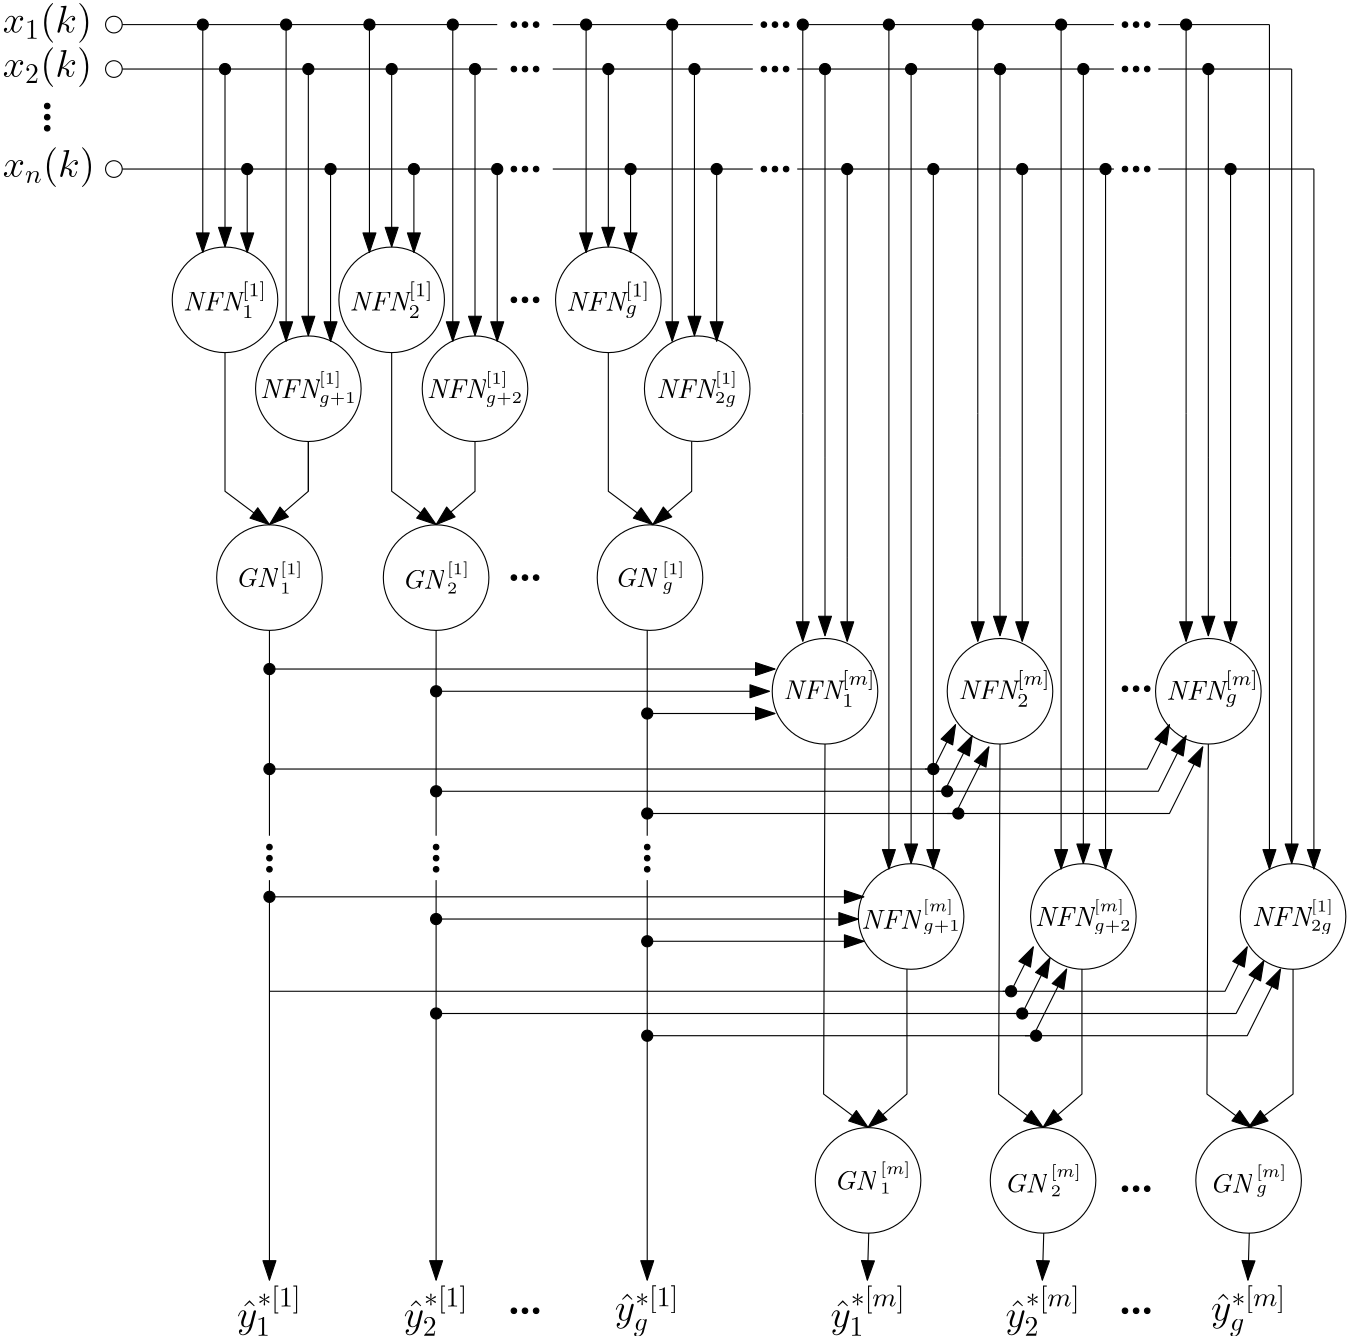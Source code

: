 <?xml version="1.0"?>
<!DOCTYPE ipe SYSTEM "ipe.dtd">
<ipe version="70107" creator="Ipe 7.2.2">
<info created="D:20160307200049" modified="D:20160307215729"/>
<ipestyle name="basic">
<symbol name="arrow/arc(spx)">
<path stroke="sym-stroke" fill="sym-stroke" pen="sym-pen">
0 0 m
-1 0.333 l
-1 -0.333 l
h
</path>
</symbol>
<symbol name="arrow/farc(spx)">
<path stroke="sym-stroke" fill="white" pen="sym-pen">
0 0 m
-1 0.333 l
-1 -0.333 l
h
</path>
</symbol>
<symbol name="arrow/ptarc(spx)">
<path stroke="sym-stroke" fill="sym-stroke" pen="sym-pen">
0 0 m
-1 0.333 l
-0.8 0 l
-1 -0.333 l
h
</path>
</symbol>
<symbol name="arrow/fptarc(spx)">
<path stroke="sym-stroke" fill="white" pen="sym-pen">
0 0 m
-1 0.333 l
-0.8 0 l
-1 -0.333 l
h
</path>
</symbol>
<symbol name="mark/circle(sx)" transformations="translations">
<path fill="sym-stroke">
0.6 0 0 0.6 0 0 e
0.4 0 0 0.4 0 0 e
</path>
</symbol>
<symbol name="mark/disk(sx)" transformations="translations">
<path fill="sym-stroke">
0.6 0 0 0.6 0 0 e
</path>
</symbol>
<symbol name="mark/fdisk(sfx)" transformations="translations">
<group>
<path fill="sym-fill">
0.5 0 0 0.5 0 0 e
</path>
<path fill="sym-stroke" fillrule="eofill">
0.6 0 0 0.6 0 0 e
0.4 0 0 0.4 0 0 e
</path>
</group>
</symbol>
<symbol name="mark/box(sx)" transformations="translations">
<path fill="sym-stroke" fillrule="eofill">
-0.6 -0.6 m
0.6 -0.6 l
0.6 0.6 l
-0.6 0.6 l
h
-0.4 -0.4 m
0.4 -0.4 l
0.4 0.4 l
-0.4 0.4 l
h
</path>
</symbol>
<symbol name="mark/square(sx)" transformations="translations">
<path fill="sym-stroke">
-0.6 -0.6 m
0.6 -0.6 l
0.6 0.6 l
-0.6 0.6 l
h
</path>
</symbol>
<symbol name="mark/fsquare(sfx)" transformations="translations">
<group>
<path fill="sym-fill">
-0.5 -0.5 m
0.5 -0.5 l
0.5 0.5 l
-0.5 0.5 l
h
</path>
<path fill="sym-stroke" fillrule="eofill">
-0.6 -0.6 m
0.6 -0.6 l
0.6 0.6 l
-0.6 0.6 l
h
-0.4 -0.4 m
0.4 -0.4 l
0.4 0.4 l
-0.4 0.4 l
h
</path>
</group>
</symbol>
<symbol name="mark/cross(sx)" transformations="translations">
<group>
<path fill="sym-stroke">
-0.43 -0.57 m
0.57 0.43 l
0.43 0.57 l
-0.57 -0.43 l
h
</path>
<path fill="sym-stroke">
-0.43 0.57 m
0.57 -0.43 l
0.43 -0.57 l
-0.57 0.43 l
h
</path>
</group>
</symbol>
<symbol name="arrow/fnormal(spx)">
<path stroke="sym-stroke" fill="white" pen="sym-pen">
0 0 m
-1 0.333 l
-1 -0.333 l
h
</path>
</symbol>
<symbol name="arrow/pointed(spx)">
<path stroke="sym-stroke" fill="sym-stroke" pen="sym-pen">
0 0 m
-1 0.333 l
-0.8 0 l
-1 -0.333 l
h
</path>
</symbol>
<symbol name="arrow/fpointed(spx)">
<path stroke="sym-stroke" fill="white" pen="sym-pen">
0 0 m
-1 0.333 l
-0.8 0 l
-1 -0.333 l
h
</path>
</symbol>
<symbol name="arrow/linear(spx)">
<path stroke="sym-stroke" pen="sym-pen">
-1 0.333 m
0 0 l
-1 -0.333 l
</path>
</symbol>
<symbol name="arrow/fdouble(spx)">
<path stroke="sym-stroke" fill="white" pen="sym-pen">
0 0 m
-1 0.333 l
-1 -0.333 l
h
-1 0 m
-2 0.333 l
-2 -0.333 l
h
</path>
</symbol>
<symbol name="arrow/double(spx)">
<path stroke="sym-stroke" fill="sym-stroke" pen="sym-pen">
0 0 m
-1 0.333 l
-1 -0.333 l
h
-1 0 m
-2 0.333 l
-2 -0.333 l
h
</path>
</symbol>
<pen name="heavier" value="0.8"/>
<pen name="fat" value="1.2"/>
<pen name="ultrafat" value="2"/>
<symbolsize name="large" value="5"/>
<symbolsize name="small" value="2"/>
<symbolsize name="tiny" value="1.1"/>
<arrowsize name="large" value="10"/>
<arrowsize name="small" value="5"/>
<arrowsize name="tiny" value="3"/>
<color name="red" value="1 0 0"/>
<color name="green" value="0 1 0"/>
<color name="blue" value="0 0 1"/>
<color name="yellow" value="1 1 0"/>
<color name="orange" value="1 0.647 0"/>
<color name="gold" value="1 0.843 0"/>
<color name="purple" value="0.627 0.125 0.941"/>
<color name="gray" value="0.745"/>
<color name="brown" value="0.647 0.165 0.165"/>
<color name="navy" value="0 0 0.502"/>
<color name="pink" value="1 0.753 0.796"/>
<color name="seagreen" value="0.18 0.545 0.341"/>
<color name="turquoise" value="0.251 0.878 0.816"/>
<color name="violet" value="0.933 0.51 0.933"/>
<color name="darkblue" value="0 0 0.545"/>
<color name="darkcyan" value="0 0.545 0.545"/>
<color name="darkgray" value="0.663"/>
<color name="darkgreen" value="0 0.392 0"/>
<color name="darkmagenta" value="0.545 0 0.545"/>
<color name="darkorange" value="1 0.549 0"/>
<color name="darkred" value="0.545 0 0"/>
<color name="lightblue" value="0.678 0.847 0.902"/>
<color name="lightcyan" value="0.878 1 1"/>
<color name="lightgray" value="0.827"/>
<color name="lightgreen" value="0.565 0.933 0.565"/>
<color name="lightyellow" value="1 1 0.878"/>
<dashstyle name="dashed" value="[4] 0"/>
<dashstyle name="dotted" value="[1 3] 0"/>
<dashstyle name="dash dotted" value="[4 2 1 2] 0"/>
<dashstyle name="dash dot dotted" value="[4 2 1 2 1 2] 0"/>
<textsize name="large" value="\large"/>
<textsize name="Large" value="\Large"/>
<textsize name="LARGE" value="\LARGE"/>
<textsize name="huge" value="\huge"/>
<textsize name="Huge" value="\Huge"/>
<textsize name="small" value="\small"/>
<textsize name="footnote" value="\footnotesize"/>
<textsize name="tiny" value="\tiny"/>
<textstyle name="center" begin="\begin{center}" end="\end{center}"/>
<textstyle name="itemize" begin="\begin{itemize}" end="\end{itemize}"/>
<textstyle name="item" begin="\begin{itemize}\item{}" end="\end{itemize}"/>
<gridsize name="4 pts" value="4"/>
<gridsize name="8 pts (~3 mm)" value="8"/>
<gridsize name="16 pts (~6 mm)" value="16"/>
<gridsize name="32 pts (~12 mm)" value="32"/>
<gridsize name="10 pts (~3.5 mm)" value="10"/>
<gridsize name="20 pts (~7 mm)" value="20"/>
<gridsize name="14 pts (~5 mm)" value="14"/>
<gridsize name="28 pts (~10 mm)" value="28"/>
<gridsize name="56 pts (~20 mm)" value="56"/>
<anglesize name="90 deg" value="90"/>
<anglesize name="60 deg" value="60"/>
<anglesize name="45 deg" value="45"/>
<anglesize name="30 deg" value="30"/>
<anglesize name="22.5 deg" value="22.5"/>
<opacity name="10%" value="0.1"/>
<opacity name="30%" value="0.3"/>
<opacity name="50%" value="0.5"/>
<opacity name="75%" value="0.75"/>
<tiling name="falling" angle="-60" step="4" width="1"/>
<tiling name="rising" angle="30" step="4" width="1"/>
</ipestyle>
<page>
<layer name="alpha"/>
<layer name="beta"/>
<view layers="alpha beta" active="beta"/>
<path layer="alpha" matrix="1 0 0 1 -12 16" stroke="black">
3 0 0 3 68 752 e
</path>
<path stroke="black">
59 768 m
194 768 l
</path>
<text matrix="1 0 0 1 -68 -54.898" transformations="translations" pos="84 820" stroke="black" type="label" width="33.173" height="10.756" depth="3.59" valign="baseline" size="Large">$x_n(k)$</text>
<path matrix="1 0 0 1 -12 52" stroke="black">
3 0 0 3 68 752 e
</path>
<path stroke="black">
59 804 m
194 804 l
</path>
<text matrix="1 0 0 1 -68 -18.898" transformations="translations" pos="84 820" stroke="black" type="label" width="32.175" height="10.756" depth="3.59" valign="baseline" size="Large">$x_2(k)$</text>
<path matrix="1 0 0 1 -12 68" stroke="black">
3 0 0 3 68 752 e
</path>
<path stroke="black">
59 820 m
194 820 l
</path>
<text matrix="1 0 0 1 -68 -2.898" transformations="translations" pos="84 820" stroke="black" type="label" width="32.175" height="10.756" depth="3.59" valign="baseline" size="Large">$x_1(k)$</text>
<group matrix="0 1 -1 0 748 682.685">
<path matrix="1 0 0 1 -136 152" stroke="black" fill="black">
1 0 0 1 236 564 e
</path>
<path matrix="1 0 0 1 -132 152" stroke="black" fill="black">
1 0 0 1 236 564 e
</path>
<path matrix="1 0 0 1 -128 152" stroke="black" fill="black">
1 0 0 1 236 564 e
</path>
</group>
<group matrix="1 0 0 1 100 4.9185">
<path matrix="1 0 0 1 -136 152" stroke="black" fill="black">
1 0 0 1 236 564 e
</path>
<path matrix="1 0 0 1 -132 152" stroke="black" fill="black">
1 0 0 1 236 564 e
</path>
<path matrix="1 0 0 1 -128 152" stroke="black" fill="black">
1 0 0 1 236 564 e
</path>
</group>
<path stroke="black" cap="1">
88 744 m
88 744 l
</path>
<group>
<path matrix="1 0 0 1 0 -4" stroke="black" arrow="normal/normal">
96 808 m
96 744 l
</path>
<path stroke="black" arrow="normal/normal">
88 820 m
88 738 l
</path>
<path stroke="black" arrow="normal/normal">
104 768 m
104 738 l
</path>
</group>
<text matrix="1 0 0 1 92.8525 157.037" transformations="translations" pos="48 560" stroke="black" type="label" width="30.295" height="10.412" depth="2.65" valign="baseline">\it{NFN}$_2^{[1]}$</text>
<text matrix="1 0 0 1 170.852 156.975" transformations="translations" pos="48 560" stroke="black" type="label" width="30.295" height="10.406" depth="2.52" valign="baseline">\it{NFN}$_g^{[1]}$</text>
<path matrix="1 0 0 1 2 0" stroke="black" arrow="normal/normal">
124 804 m
124 708 l
</path>
<path matrix="1 0 0 1 2 0" stroke="black" arrow="normal/normal">
116 820 m
116 706 l
</path>
<path matrix="1 0 0 1 2 0" stroke="black" arrow="normal/normal">
132 768 m
132 706 l
</path>
<path matrix="1 0 0 1 -10 2" stroke="black">
136 668 m
136 650 l
</path>
<path stroke="black" arrow="normal/normal">
96 702 m
96 652 l
112 640 l
</path>
<path stroke="black" arrow="normal/normal">
126 670 m
126 652 l
112 640 l
</path>
<path matrix="1 0 0 1 60 0" stroke="black" arrow="normal/normal">
96 702 m
96 652 l
112 640 l
</path>
<path matrix="1 0 0 1 60 0" stroke="black" arrow="normal/normal">
126 670 m
126 652 l
112 640 l
</path>
<path matrix="1 0 0 1 -40 60.9185" stroke="black">
19 0 0 19 136 660 e
</path>
<text matrix="1 0 0 1 32.8525 157.037" transformations="translations" pos="48 560" stroke="black" type="label" width="30.295" height="10.412" depth="2.65" valign="baseline">\it{NFN}$_1^{[1]}$</text>
<path matrix="1 0 0 1 -10 28.9185" stroke="black">
19 0 0 19 136 660 e
</path>
<path matrix="1 0 0 1 36 -39.0815" stroke="black">
19 0 0 19 136 660 e
</path>
<group>
<path matrix="1 0 0 1 20 60.9185" stroke="black">
19 0 0 19 136 660 e
</path>
<path matrix="1 0 0 1 60 -4" stroke="black" arrow="normal/normal">
96 808 m
96 744 l
</path>
<path matrix="1 0 0 1 60 0" stroke="black" arrow="normal/normal">
88 820 m
88 738 l
</path>
<path matrix="1 0 0 1 60 0" stroke="black" arrow="normal/normal">
104 768 m
104 738 l
</path>
</group>
<path matrix="1 0 0 1 97.9995 60.9185" stroke="black">
19 0 0 19 136 660 e
</path>
<path matrix="1 0 0 1 138 -4" stroke="black" arrow="normal/normal">
96 808 m
96 744 l
</path>
<path matrix="1 0 0 1 138 0" stroke="black" arrow="normal/normal">
88 820 m
88 738 l
</path>
<path matrix="1 0 0 1 138 0" stroke="black" arrow="normal/normal">
104 768 m
104 738 l
</path>
<path matrix="1 0 0 1 62 0" stroke="black" arrow="normal/normal">
124 804 m
124 708 l
</path>
<path matrix="1 0 0 1 62 0" stroke="black" arrow="normal/normal">
116 820 m
116 706 l
</path>
<path matrix="1 0 0 1 62 0" stroke="black" arrow="normal/normal">
132 768 m
132 706 l
</path>
<path matrix="1 0 0 1 141 0" stroke="black" arrow="normal/normal">
124 804 m
124 708 l
</path>
<path matrix="1 0 0 1 141 0" stroke="black" arrow="normal/normal">
116 820 m
116 706 l
</path>
<path matrix="1 0 0 1 141 0" stroke="black" arrow="normal/normal">
132 768 m
132 706 l
</path>
<group matrix="1 0 0 1 190 52">
<path matrix="1 0 0 1 -136 152" stroke="black" fill="black">
1 0 0 1 236 564 e
</path>
<path matrix="1 0 0 1 -132 152" stroke="black" fill="black">
1 0 0 1 236 564 e
</path>
<path matrix="1 0 0 1 -128 152" stroke="black" fill="black">
1 0 0 1 236 564 e
</path>
</group>
<group matrix="1 0 0 1 190 88">
<path matrix="1 0 0 1 -136 152" stroke="black" fill="black">
1 0 0 1 236 564 e
</path>
<path matrix="1 0 0 1 -132 152" stroke="black" fill="black">
1 0 0 1 236 564 e
</path>
<path matrix="1 0 0 1 -128 152" stroke="black" fill="black">
1 0 0 1 236 564 e
</path>
</group>
<group matrix="1 0 0 1 190 104">
<path matrix="1 0 0 1 -136 152" stroke="black" fill="black">
1 0 0 1 236 564 e
</path>
<path matrix="1 0 0 1 -132 152" stroke="black" fill="black">
1 0 0 1 236 564 e
</path>
<path matrix="1 0 0 1 -128 152" stroke="black" fill="black">
1 0 0 1 236 564 e
</path>
</group>
<group matrix="1 0 0 1 100 52">
<path matrix="1 0 0 1 -136 152" stroke="black" fill="black">
1 0 0 1 236 564 e
</path>
<path matrix="1 0 0 1 -132 152" stroke="black" fill="black">
1 0 0 1 236 564 e
</path>
<path matrix="1 0 0 1 -128 152" stroke="black" fill="black">
1 0 0 1 236 564 e
</path>
</group>
<group matrix="1 0 0 1 100 104">
<path matrix="1 0 0 1 -136 152" stroke="black" fill="black">
1 0 0 1 236 564 e
</path>
<path matrix="1 0 0 1 -132 152" stroke="black" fill="black">
1 0 0 1 236 564 e
</path>
<path matrix="1 0 0 1 -128 152" stroke="black" fill="black">
1 0 0 1 236 564 e
</path>
</group>
<group matrix="1 0 0 1 100 88">
<path matrix="1 0 0 1 -136 152" stroke="black" fill="black">
1 0 0 1 236 564 e
</path>
<path matrix="1 0 0 1 -132 152" stroke="black" fill="black">
1 0 0 1 236 564 e
</path>
<path matrix="1 0 0 1 -128 152" stroke="black" fill="black">
1 0 0 1 236 564 e
</path>
</group>
<path matrix="1 0 0 1 6 0" stroke="black">
208 820 m
280 820 l
280 820 l
</path>
<path matrix="1 0 0 1 6 0" stroke="black">
208 804 m
280 804 l
</path>
<path matrix="1 0 0 1 6 0" stroke="black">
208 768 m
280 768 l
</path>
<path stroke="black">
112 602 m
112 528 l
</path>
<path stroke="black">
172 602 m
172 528 l
</path>
<path stroke="black">
248 602 m
248 528 l
</path>
<group matrix="1 0 0 1 320 -135.082">
<path matrix="1 0 0 1 -136 152" stroke="black" fill="black">
1 0 0 1 236 564 e
</path>
<path matrix="1 0 0 1 -132 152" stroke="black" fill="black">
1 0 0 1 236 564 e
</path>
<path matrix="1 0 0 1 -128 152" stroke="black" fill="black">
1 0 0 1 236 564 e
</path>
</group>
<text matrix="1 0 0 1 311.853 17.037" transformations="translations" pos="48 560" stroke="black" type="label" width="33.393" height="10.412" depth="2.65" valign="baseline">\it{NFN}$_2^{[m]}$</text>
<text matrix="1 0 0 1 386.852 16.975" transformations="translations" pos="48 560" stroke="black" type="label" width="33.393" height="10.406" depth="2.52" valign="baseline">\it{NFN}$_g^{[m]}$</text>
<text matrix="1 0 0 1 248.852 17.037" transformations="translations" pos="48 560" stroke="black" type="label" width="33.393" height="10.412" depth="2.65" valign="baseline">\it{NFN}$_1^{[m]}$</text>
<group>
<path matrix="1 0 0 1 138 0" stroke="black" arrow="normal/normal">
96 702 m
96 652 l
112 640 l
</path>
<path matrix="1 0 0 1 138 0" stroke="black" arrow="normal/normal">
126 670 m
126 652 l
112 640 l
</path>
</group>
<path stroke="black" arrow="normal/normal">
172 580 m
292 580 l
</path>
<path stroke="black" arrow="normal/normal">
112 588 m
294 588 l
</path>
<path stroke="black" arrow="normal/normal">
248 572 m
294 572 l
</path>
<path matrix="1 0 0 1 176 -80" stroke="black">
19 0 0 19 136 660 e
</path>
<path matrix="1 0 0 1 314 -80" stroke="black">
19 0 0 19 136 660 e
</path>
<path matrix="1 0 0 1 239 -80" stroke="black">
19 0 0 19 136 660 e
</path>
<group matrix="1 0 0 1 248.5 -186">
<path matrix="1 0 0 1 96 24.9185" stroke="black">
19 0 0 19 136 660 e
</path>
<group matrix="1 0 0 1 2.15985 0">
<text matrix="1 0 0 1 167.049 121.514" transformations="translations" pos="48 560" stroke="black" type="label" width="21.314" height="6.808" depth="0" valign="baseline">\it{NFN}</text>
<text matrix="1 0 0 1 -27.726 -57.8545" transformations="translations" pos="264 740" stroke="black" type="label" width="8.357" height="9.066" depth="3.52" valign="baseline" size="small">$_{2g}^{[1]}$</text>
</group>
</group>
<path matrix="1 0 0 1 207 -161.082" stroke="black">
19 0 0 19 136 660 e
</path>
<path stroke="black" arrow="normal/normal">
348 552 m
428 552 l
436 568 l
</path>
<path stroke="black" arrow="normal/normal">
356 536 m
436 536 l
448 560 l
</path>
<path stroke="black" arrow="normal/normal">
352 544 m
432 544 l
442 564 l
</path>
<path stroke="black" arrow="normal/normal">
112 552 m
351 552 l
359 568 l
</path>
<path stroke="black" arrow="normal/normal">
248 536 m
359 536 l
371 560 l
</path>
<path stroke="black" arrow="normal/normal">
172 544 m
355 544 l
365 564 l
</path>
<path matrix="1 0 0 1 0 -10" stroke="black" arrow="normal/normal">
172 508 m
324 508 l
</path>
<path matrix="1 0 0 1 0 -10" stroke="black" arrow="normal/normal">
112 516 m
326 516 l
</path>
<path matrix="1 0 0 1 0 -10" stroke="black" arrow="normal/normal">
248 500 m
326 500 l
</path>
<path matrix="1 0 0 1 269 -161.082" stroke="black">
19 0 0 19 136 660 e
</path>
<path matrix="1 0 0 1 50 28.9185" stroke="black">
19 0 0 19 136 660 e
</path>
<path matrix="1 0 0 1 130 28.9185" stroke="black">
19 0 0 19 136 660 e
</path>
<path matrix="1 0 0 1 -24 -39.0815" stroke="black">
19 0 0 19 136 660 e
</path>
<path matrix="1 0 0 1 113 -39.0815" stroke="black">
19 0 0 19 136 660 e
</path>
<group>
<text matrix="1 0 0 1 60.5937 125.515" transformations="translations" pos="48 560" stroke="black" type="label" width="21.314" height="6.808" depth="0" valign="baseline">\it{NFN}</text>
<text matrix="1 0 0 1 -134.182 -53.8545" transformations="translations" pos="264 740" stroke="black" type="label" width="13.588" height="9.066" depth="3.52" valign="baseline" size="small">$_{g+1}^{[1]}$</text>
</group>
<group>
<text matrix="1 0 0 1 120.594 125.514" transformations="translations" pos="48 560" stroke="black" type="label" width="21.314" height="6.808" depth="0" valign="baseline">\it{NFN}</text>
<text matrix="1 0 0 1 -74.1816 -53.8545" transformations="translations" pos="264 740" stroke="black" type="label" width="13.588" height="9.066" depth="3.52" valign="baseline" size="small">$_{g+2}^{[1]}$</text>
</group>
<group>
<text matrix="1 0 0 1 203.209 125.514" transformations="translations" pos="48 560" stroke="black" type="label" width="21.314" height="6.808" depth="0" valign="baseline">\it{NFN}</text>
<text matrix="1 0 0 1 8.43385 -53.8545" transformations="translations" pos="264 740" stroke="black" type="label" width="8.357" height="9.066" depth="3.52" valign="baseline" size="small">$_{2g}^{[1]}$</text>
</group>
<group matrix="1 0 0 1 0 -0.579">
<text matrix="1 0 0 1 51.7091 58.0935" transformations="translations" pos="48 560" stroke="black" type="label" width="15.113" height="6.808" depth="0" valign="baseline">\it{GN}</text>
<text matrix="1 0 0 1 -148.066 -121.855" transformations="translations" pos="264 740" stroke="black" type="label" width="8.357" height="9.064" depth="2.36" valign="baseline" size="small">$_{1}^{[1]}$</text>
</group>
<group matrix="1 0 0 1 -0.00025 -0.5785">
<text matrix="1 0 0 1 111.709 57.515" transformations="translations" pos="48 560" stroke="black" type="label" width="15.113" height="6.808" depth="0" valign="baseline">\it{GN}</text>
<text matrix="1 0 0 1 -88.0656 -121.855" transformations="translations" pos="264 740" stroke="black" type="label" width="8.357" height="9.064" depth="2.36" valign="baseline" size="small">$_{2}^{[1]}$</text>
</group>
<group matrix="1 0 0 1 -0.5002 -0.0005">
<text matrix="1 0 0 1 188.709 57.515" transformations="translations" pos="48 560" stroke="black" type="label" width="15.113" height="6.808" depth="0" valign="baseline">\it{GN}</text>
<text matrix="1 0 0 1 -10.0656 -122.495" transformations="translations" pos="264 740" stroke="black" type="label" width="8.357" height="9.067" depth="2.24" valign="baseline" size="small">$_{g}^{[1]}$</text>
</group>
<group matrix="0 1 -1 0 828 415.918">
<path matrix="1 0 0 1 -136 152" stroke="black" fill="black">
1 0 0 1 236 564 e
</path>
<path matrix="1 0 0 1 -132 152" stroke="black" fill="black">
1 0 0 1 236 564 e
</path>
<path matrix="1 0 0 1 -128 152" stroke="black" fill="black">
1 0 0 1 236 564 e
</path>
</group>
<group matrix="0 1 -1 0 888 415.918">
<path matrix="1 0 0 1 -136 152" stroke="black" fill="black">
1 0 0 1 236 564 e
</path>
<path matrix="1 0 0 1 -132 152" stroke="black" fill="black">
1 0 0 1 236 564 e
</path>
<path matrix="1 0 0 1 -128 152" stroke="black" fill="black">
1 0 0 1 236 564 e
</path>
</group>
<group matrix="0 1 -1 0 964 415.918">
<path matrix="1 0 0 1 -136 152" stroke="black" fill="black">
1 0 0 1 236 564 e
</path>
<path matrix="1 0 0 1 -132 152" stroke="black" fill="black">
1 0 0 1 236 564 e
</path>
<path matrix="1 0 0 1 -128 152" stroke="black" fill="black">
1 0 0 1 236 564 e
</path>
</group>
<path stroke="black" arrow="normal/normal">
112 512 m
112 368 l
</path>
<path stroke="black" arrow="normal/normal">
172 512 m
172 368 l
</path>
<path stroke="black" arrow="normal/normal">
248 512 m
248 368 l
</path>
<group matrix="1 0 0 1 -0.5001 -1">
<text matrix="1 0 0 1 277.594 -64.485" transformations="translations" pos="48 560" stroke="black" type="label" width="21.314" height="6.808" depth="0" valign="baseline">\it{NFN}</text>
<text matrix="1 0 0 1 83.8185 -242.855" transformations="translations" pos="264 740" stroke="black" type="label" width="13.588" height="9.066" depth="3.52" valign="baseline" size="small">$_{g+1}^{[m]}$</text>
</group>
<group matrix="1 0 0 1 0.0001 0">
<text matrix="1 0 0 1 339.593 -64.486" transformations="translations" pos="48 560" stroke="black" type="label" width="21.314" height="6.808" depth="0" valign="baseline">\it{NFN}</text>
<text matrix="1 0 0 1 144.818 -243.855" transformations="translations" pos="264 740" stroke="black" type="label" width="13.588" height="9.066" depth="3.52" valign="baseline" size="small">$_{g+2}^{[m]}$</text>
</group>
<text matrix="1 0 0 1 67.934 -338.434" transformations="translations" pos="264 740" stroke="black" type="label" width="11.242" height="9.064" depth="2.36" valign="baseline" size="small">$_{1}^{[m]}$</text>
<path stroke="black" arrow="normal/normal">
312 561 m
311.5 435 l
327.5 423 l
</path>
<path matrix="1 0 0 1 215.5 -217" stroke="black" arrow="normal/normal">
126 697 m
126 652 l
112 640 l
</path>
<path matrix="1 0 0 1 191.5 -256.082" stroke="black">
19 0 0 19 136 660 e
</path>
<text matrix="1 0 0 1 267.209 -159.486" transformations="translations" pos="48 560" stroke="black" type="label" width="15.113" height="6.808" depth="0" valign="baseline">\it{GN}</text>
<path matrix="1 0 0 1 63 0" stroke="black" arrow="normal/normal">
312 561 m
311.5 435 l
327.5 423 l
</path>
<path matrix="1 0 0 1 278.5 -217" stroke="black" arrow="normal/normal">
126 697 m
126 652 l
112 640 l
</path>
<path matrix="1 0 0 1 254.5 -256.082" stroke="black">
19 0 0 19 136 660 e
</path>
<path matrix="1 0 0 1 328.5 -256.082" stroke="black">
19 0 0 19 136 660 e
</path>
<path matrix="1 0 0 1 138 0" stroke="black" arrow="normal/normal">
312 561 m
311.5 435 l
327.5 423 l
</path>
<path matrix="1 0 0 1 352.5 -217" stroke="black" arrow="normal/normal">
128 697 m
128 652 l
112 640 l
</path>
<path matrix="1 0 0 1 28 -80" stroke="black" arrow="normal/normal">
348 552 m
428 552 l
436 568 l
</path>
<path matrix="1 0 0 1 28 -80" stroke="black" arrow="normal/normal">
356 536 m
436 536 l
448 560 l
</path>
<path matrix="1 0 0 1 28 -80" stroke="black" arrow="normal/normal">
352 544 m
432 544 l
442 563 l
</path>
<path stroke="black" arrow="normal/normal">
112 472 m
379 472 l
387 488 l
</path>
<path stroke="black" arrow="normal/normal">
248 456 m
387 456 l
399 480 l
</path>
<path stroke="black" arrow="normal/normal">
172 464 m
383 464 l
393 484 l
</path>
<path stroke="black">
302 820 m
416 820 l
</path>
<group matrix="1 0 0 1 2 0">
<path matrix="1 0 0 1 352 -144" stroke="black" arrow="normal/normal">
96 808 m
96 744 l
</path>
<path matrix="1 0 0 1 352 -140" stroke="black" arrow="normal/normal">
88 820 m
88 738 l
</path>
<path matrix="1 0 0 1 352 -140" stroke="black" arrow="normal/normal">
104 768 m
104 738 l
</path>
<path stroke="black">
440 680 m
440 820 l
</path>
<path stroke="black">
448 664 m
448 804 l
</path>
<path stroke="black">
456 628 m
456 768 l
</path>
</group>
<group matrix="1 0 0 1 -73 0">
<path matrix="1 0 0 1 352 -144" stroke="black" arrow="normal/normal">
96 808 m
96 744 l
</path>
<path matrix="1 0 0 1 352 -140" stroke="black" arrow="normal/normal">
88 820 m
88 738 l
</path>
<path matrix="1 0 0 1 352 -140" stroke="black" arrow="normal/normal">
104 768 m
104 738 l
</path>
<path stroke="black">
440 680 m
440 820 l
</path>
<path stroke="black">
448 664 m
448 804 l
</path>
<path stroke="black">
456 628 m
456 768 l
</path>
</group>
<group matrix="1 0 0 1 -136 0">
<path matrix="1 0 0 1 352 -144" stroke="black" arrow="normal/normal">
96 808 m
96 744 l
</path>
<path matrix="1 0 0 1 352 -140" stroke="black" arrow="normal/normal">
88 820 m
88 738 l
</path>
<path matrix="1 0 0 1 352 -140" stroke="black" arrow="normal/normal">
104 768 m
104 738 l
</path>
<path stroke="black">
440 680 m
440 820 l
</path>
<path stroke="black">
448 664 m
448 804 l
</path>
<path stroke="black">
456 628 m
456 768 l
</path>
</group>
<path stroke="black">
302 804 m
416 804 l
</path>
<path stroke="black">
302 768 m
416 768 l
</path>
<path matrix="1 0 0 1 1 0" stroke="black" arrow="normal/normal">
404 804 m
404 518 l
</path>
<path matrix="1 0 0 1 1 0" stroke="black" arrow="normal/normal">
396 820 m
396 516 l
</path>
<path matrix="1 0 0 1 1 0" stroke="black" arrow="normal/normal">
412 768 m
412 516 l
</path>
<path matrix="1 0 0 1 -61 0" stroke="black" arrow="normal/normal">
404 804 m
404 518 l
</path>
<path matrix="1 0 0 1 -61 0" stroke="black" arrow="normal/normal">
396 820 m
396 516 l
</path>
<path matrix="1 0 0 1 -61 0" stroke="black" arrow="normal/normal">
412 768 m
412 516 l
</path>
<path matrix="1 0 0 1 76 0" stroke="black" arrow="normal/normal">
404 804 m
404 518 l
</path>
<path matrix="1 0 0 1 76 0" stroke="black" arrow="normal/normal">
396 820 m
396 516 l
</path>
<path matrix="1 0 0 1 76 0" stroke="black" arrow="normal/normal">
412 768 m
412 516 l
</path>
<group matrix="1 0 0 1 320 52">
<path matrix="1 0 0 1 -136 152" stroke="black" fill="black">
1 0 0 1 236 564 e
</path>
<path matrix="1 0 0 1 -132 152" stroke="black" fill="black">
1 0 0 1 236 564 e
</path>
<path matrix="1 0 0 1 -128 152" stroke="black" fill="black">
1 0 0 1 236 564 e
</path>
</group>
<group matrix="1 0 0 1 320 88">
<path matrix="1 0 0 1 -136 152" stroke="black" fill="black">
1 0 0 1 236 564 e
</path>
<path matrix="1 0 0 1 -132 152" stroke="black" fill="black">
1 0 0 1 236 564 e
</path>
<path matrix="1 0 0 1 -128 152" stroke="black" fill="black">
1 0 0 1 236 564 e
</path>
</group>
<group matrix="1 0 0 1 320 104">
<path matrix="1 0 0 1 -136 152" stroke="black" fill="black">
1 0 0 1 236 564 e
</path>
<path matrix="1 0 0 1 -132 152" stroke="black" fill="black">
1 0 0 1 236 564 e
</path>
<path matrix="1 0 0 1 -128 152" stroke="black" fill="black">
1 0 0 1 236 564 e
</path>
</group>
<path stroke="black">
432 768 m
488 768 l
</path>
<path stroke="black">
432 804 m
480 804 l
</path>
<path stroke="black">
432 820 m
472 820 l
</path>
<group matrix="1 0 0 1 1.3075 -1">
<text matrix="1 0 0 1 127.934 -338.434" transformations="translations" pos="264 740" stroke="black" type="label" width="11.242" height="9.064" depth="2.36" valign="baseline" size="small">$_{2}^{[m]}$</text>
<text matrix="1 0 0 1 327.209 -159.486" transformations="translations" pos="48 560" stroke="black" type="label" width="15.113" height="6.808" depth="0" valign="baseline">\it{GN}</text>
</group>
<group matrix="1 0 0 1 3.3075 2.9385">
<text matrix="1 0 0 1 199.934 -342.434" transformations="translations" pos="264 740" stroke="black" type="label" width="11.242" height="9.067" depth="2.24" valign="baseline" size="small">$_{g}^{[m]}$</text>
<text matrix="1 0 0 1 399.209 -163.486" transformations="translations" pos="48 560" stroke="black" type="label" width="15.113" height="6.808" depth="0" valign="baseline">\it{GN}</text>
</group>
<path matrix="1 0 0 1 0.25 0" stroke="black" arrow="normal/normal">
464.5 385 m
464 368 l
</path>
<text matrix="1 0 0 1 -61.063 -42.6105" transformations="translations" pos="512 396" stroke="black" type="label" width="27.126" height="12.672" depth="5.49" valign="baseline" size="Large">$\hat{y}_g^{*[m]}$</text>
<text matrix="1 0 0 1 -135.063 -44.938" transformations="translations" pos="512 396" stroke="black" type="label" width="27.126" height="14.907" depth="3.07" valign="baseline" size="Large">$\hat{y}_2^{*[m]}$</text>
<text matrix="1 0 0 1 -198.063 -44.938" transformations="translations" pos="512 396" stroke="black" type="label" width="27.126" height="14.907" depth="3.07" valign="baseline" size="Large">$\hat{y}_1^{*[m]}$</text>
<text matrix="1 0 0 1 -275.68 -42.6105" transformations="translations" pos="512 396" stroke="black" type="label" width="23.36" height="12.672" depth="5.49" valign="baseline" size="Large">$\hat{y}_g^{*[1]}$</text>
<text matrix="1 0 0 1 -351.68 -44.938" transformations="translations" pos="512 396" stroke="black" type="label" width="23.36" height="14.907" depth="3.07" valign="baseline" size="Large">$\hat{y}_2^{*[1]}$</text>
<text matrix="1 0 0 1 -411.68 -44.938" transformations="translations" pos="512 396" stroke="black" type="label" width="23.36" height="14.907" depth="3.07" valign="baseline" size="Large">$\hat{y}_1^{*[1]}$</text>
<group matrix="1 0 0 1 320 -315.082">
<path matrix="1 0 0 1 -136 152" stroke="black" fill="black">
1 0 0 1 236 564 e
</path>
<path matrix="1 0 0 1 -132 152" stroke="black" fill="black">
1 0 0 1 236 564 e
</path>
<path matrix="1 0 0 1 -128 152" stroke="black" fill="black">
1 0 0 1 236 564 e
</path>
</group>
<group matrix="1 0 0 1 320 -359.019">
<path matrix="1 0 0 1 -136 152" stroke="black" fill="black">
1 0 0 1 236 564 e
</path>
<path matrix="1 0 0 1 -132 152" stroke="black" fill="black">
1 0 0 1 236 564 e
</path>
<path matrix="1 0 0 1 -128 152" stroke="black" fill="black">
1 0 0 1 236 564 e
</path>
</group>
<path matrix="1 0 0 1 -73.75 0" stroke="black" arrow="normal/normal">
464.5 385 m
464 368 l
</path>
<path matrix="1 0 0 1 -136.75 0" stroke="black" arrow="normal/normal">
464.5 385 m
464 368 l
</path>
<path layer="beta" matrix="1 0 0 1 -36 -12" stroke="black" fill="black">
2 0 0 2 124 832 e
</path>
<path matrix="1 0 0 1 -28 -28" stroke="black" fill="black">
2 0 0 2 124 832 e
</path>
<path matrix="1 0 0 1 -20 -64" stroke="black" fill="black">
2 0 0 2 124 832 e
</path>
<path matrix="1 0 0 1 -6 -12" stroke="black" fill="black">
2 0 0 2 124 832 e
</path>
<path matrix="1 0 0 1 2 -28" stroke="black" fill="black">
2 0 0 2 124 832 e
</path>
<path matrix="1 0 0 1 10 -64" stroke="black" fill="black">
2 0 0 2 124 832 e
</path>
<path matrix="1 0 0 1 24 -12" stroke="black" fill="black">
2 0 0 2 124 832 e
</path>
<path matrix="1 0 0 1 32 -28" stroke="black" fill="black">
2 0 0 2 124 832 e
</path>
<path matrix="1 0 0 1 40 -64" stroke="black" fill="black">
2 0 0 2 124 832 e
</path>
<path matrix="1 0 0 1 54 -12" stroke="black" fill="black">
2 0 0 2 124 832 e
</path>
<path matrix="1 0 0 1 62 -28" stroke="black" fill="black">
2 0 0 2 124 832 e
</path>
<path matrix="1 0 0 1 70 -64" stroke="black" fill="black">
2 0 0 2 124 832 e
</path>
<path matrix="1 0 0 1 102 -12" stroke="black" fill="black">
2 0 0 2 124 832 e
</path>
<path matrix="1 0 0 1 110 -28" stroke="black" fill="black">
2 0 0 2 124 832 e
</path>
<path matrix="1 0 0 1 118 -64" stroke="black" fill="black">
2 0 0 2 124 832 e
</path>
<path matrix="1 0 0 1 133 -12" stroke="black" fill="black">
2 0 0 2 124 832 e
</path>
<path matrix="1 0 0 1 141 -28" stroke="black" fill="black">
2 0 0 2 124 832 e
</path>
<path matrix="1 0 0 1 149 -64" stroke="black" fill="black">
2 0 0 2 124 832 e
</path>
<path matrix="1 0 0 1 180 -12" stroke="black" fill="black">
2 0 0 2 124 832 e
</path>
<path matrix="1 0 0 1 188 -28" stroke="black" fill="black">
2 0 0 2 124 832 e
</path>
<path matrix="1 0 0 1 196 -64" stroke="black" fill="black">
2 0 0 2 124 832 e
</path>
<path matrix="1 0 0 1 211 -12" stroke="black" fill="black">
2 0 0 2 124 832 e
</path>
<path matrix="1 0 0 1 219 -28" stroke="black" fill="black">
2 0 0 2 124 832 e
</path>
<path matrix="1 0 0 1 227 -64" stroke="black" fill="black">
2 0 0 2 124 832 e
</path>
<path matrix="1 0 0 1 243 -12" stroke="black" fill="black">
2 0 0 2 124 832 e
</path>
<path matrix="1 0 0 1 251 -28" stroke="black" fill="black">
2 0 0 2 124 832 e
</path>
<path matrix="1 0 0 1 259 -64" stroke="black" fill="black">
2 0 0 2 124 832 e
</path>
<path matrix="1 0 0 1 273 -12" stroke="black" fill="black">
2 0 0 2 124 832 e
</path>
<path matrix="1 0 0 1 281 -28" stroke="black" fill="black">
2 0 0 2 124 832 e
</path>
<path matrix="1 0 0 1 289 -64" stroke="black" fill="black">
2 0 0 2 124 832 e
</path>
<path matrix="1 0 0 1 318 -12" stroke="black" fill="black">
2 0 0 2 124 832 e
</path>
<path matrix="1 0 0 1 326 -28" stroke="black" fill="black">
2 0 0 2 124 832 e
</path>
<path matrix="1 0 0 1 334 -64" stroke="black" fill="black">
2 0 0 2 124 832 e
</path>
<path matrix="1 0 0 1 -12 -244" stroke="black" fill="black">
2 0 0 2 124 832 e
</path>
<path matrix="1 0 0 1 48 -252" stroke="black" fill="black">
2 0 0 2 124 832 e
</path>
<path matrix="1 0 0 1 124 -260" stroke="black" fill="black">
2 0 0 2 124 832 e
</path>
<path matrix="1 0 0 1 -12 -280" stroke="black" fill="black">
2 0 0 2 124 832 e
</path>
<path matrix="1 0 0 1 48 -288" stroke="black" fill="black">
2 0 0 2 124 832 e
</path>
<path matrix="1 0 0 1 48 -368" stroke="black" fill="black">
2 0 0 2 124 832 e
</path>
<path matrix="1 0 0 1 48 -334" stroke="black" fill="black">
2 0 0 2 124 832 e
</path>
<path matrix="1 0 0 1 -12 -326" stroke="black" fill="black">
2 0 0 2 124 832 e
</path>
<path matrix="1 0 0 1 124 -376" stroke="black" fill="black">
2 0 0 2 124 832 e
</path>
<path matrix="1 0 0 1 124 -342" stroke="black" fill="black">
2 0 0 2 124 832 e
</path>
<path matrix="1 0 0 1 124 -296" stroke="black" fill="black">
2 0 0 2 124 832 e
</path>
<path matrix="1 0 0 1 255 -360" stroke="black" fill="black">
2 0 0 2 124 832 e
</path>
<path matrix="1 0 0 1 259 -368" stroke="black" fill="black">
2 0 0 2 124 832 e
</path>
<path matrix="1 0 0 1 264 -376" stroke="black" fill="black">
2 0 0 2 124 832 e
</path>
<path matrix="1 0 0 1 227 -280" stroke="black" fill="black">
2 0 0 2 124 832 e
</path>
<path matrix="1 0 0 1 232 -288" stroke="black" fill="black">
2 0 0 2 124 832 e
</path>
<path matrix="1 0 0 1 236 -296" stroke="black" fill="black">
2 0 0 2 124 832 e
</path>
<group matrix="1 0 0 1 100 -359.019">
<path matrix="1 0 0 1 -136 152" stroke="black" fill="black">
1 0 0 1 236 564 e
</path>
<path matrix="1 0 0 1 -132 152" stroke="black" fill="black">
1 0 0 1 236 564 e
</path>
<path matrix="1 0 0 1 -128 152" stroke="black" fill="black">
1 0 0 1 236 564 e
</path>
</group>
<group matrix="1 0 0 1 100 -95.0815">
<path matrix="1 0 0 1 -136 152" stroke="black" fill="black">
1 0 0 1 236 564 e
</path>
<path matrix="1 0 0 1 -132 152" stroke="black" fill="black">
1 0 0 1 236 564 e
</path>
<path matrix="1 0 0 1 -128 152" stroke="black" fill="black">
1 0 0 1 236 564 e
</path>
</group>
</page>
</ipe>
